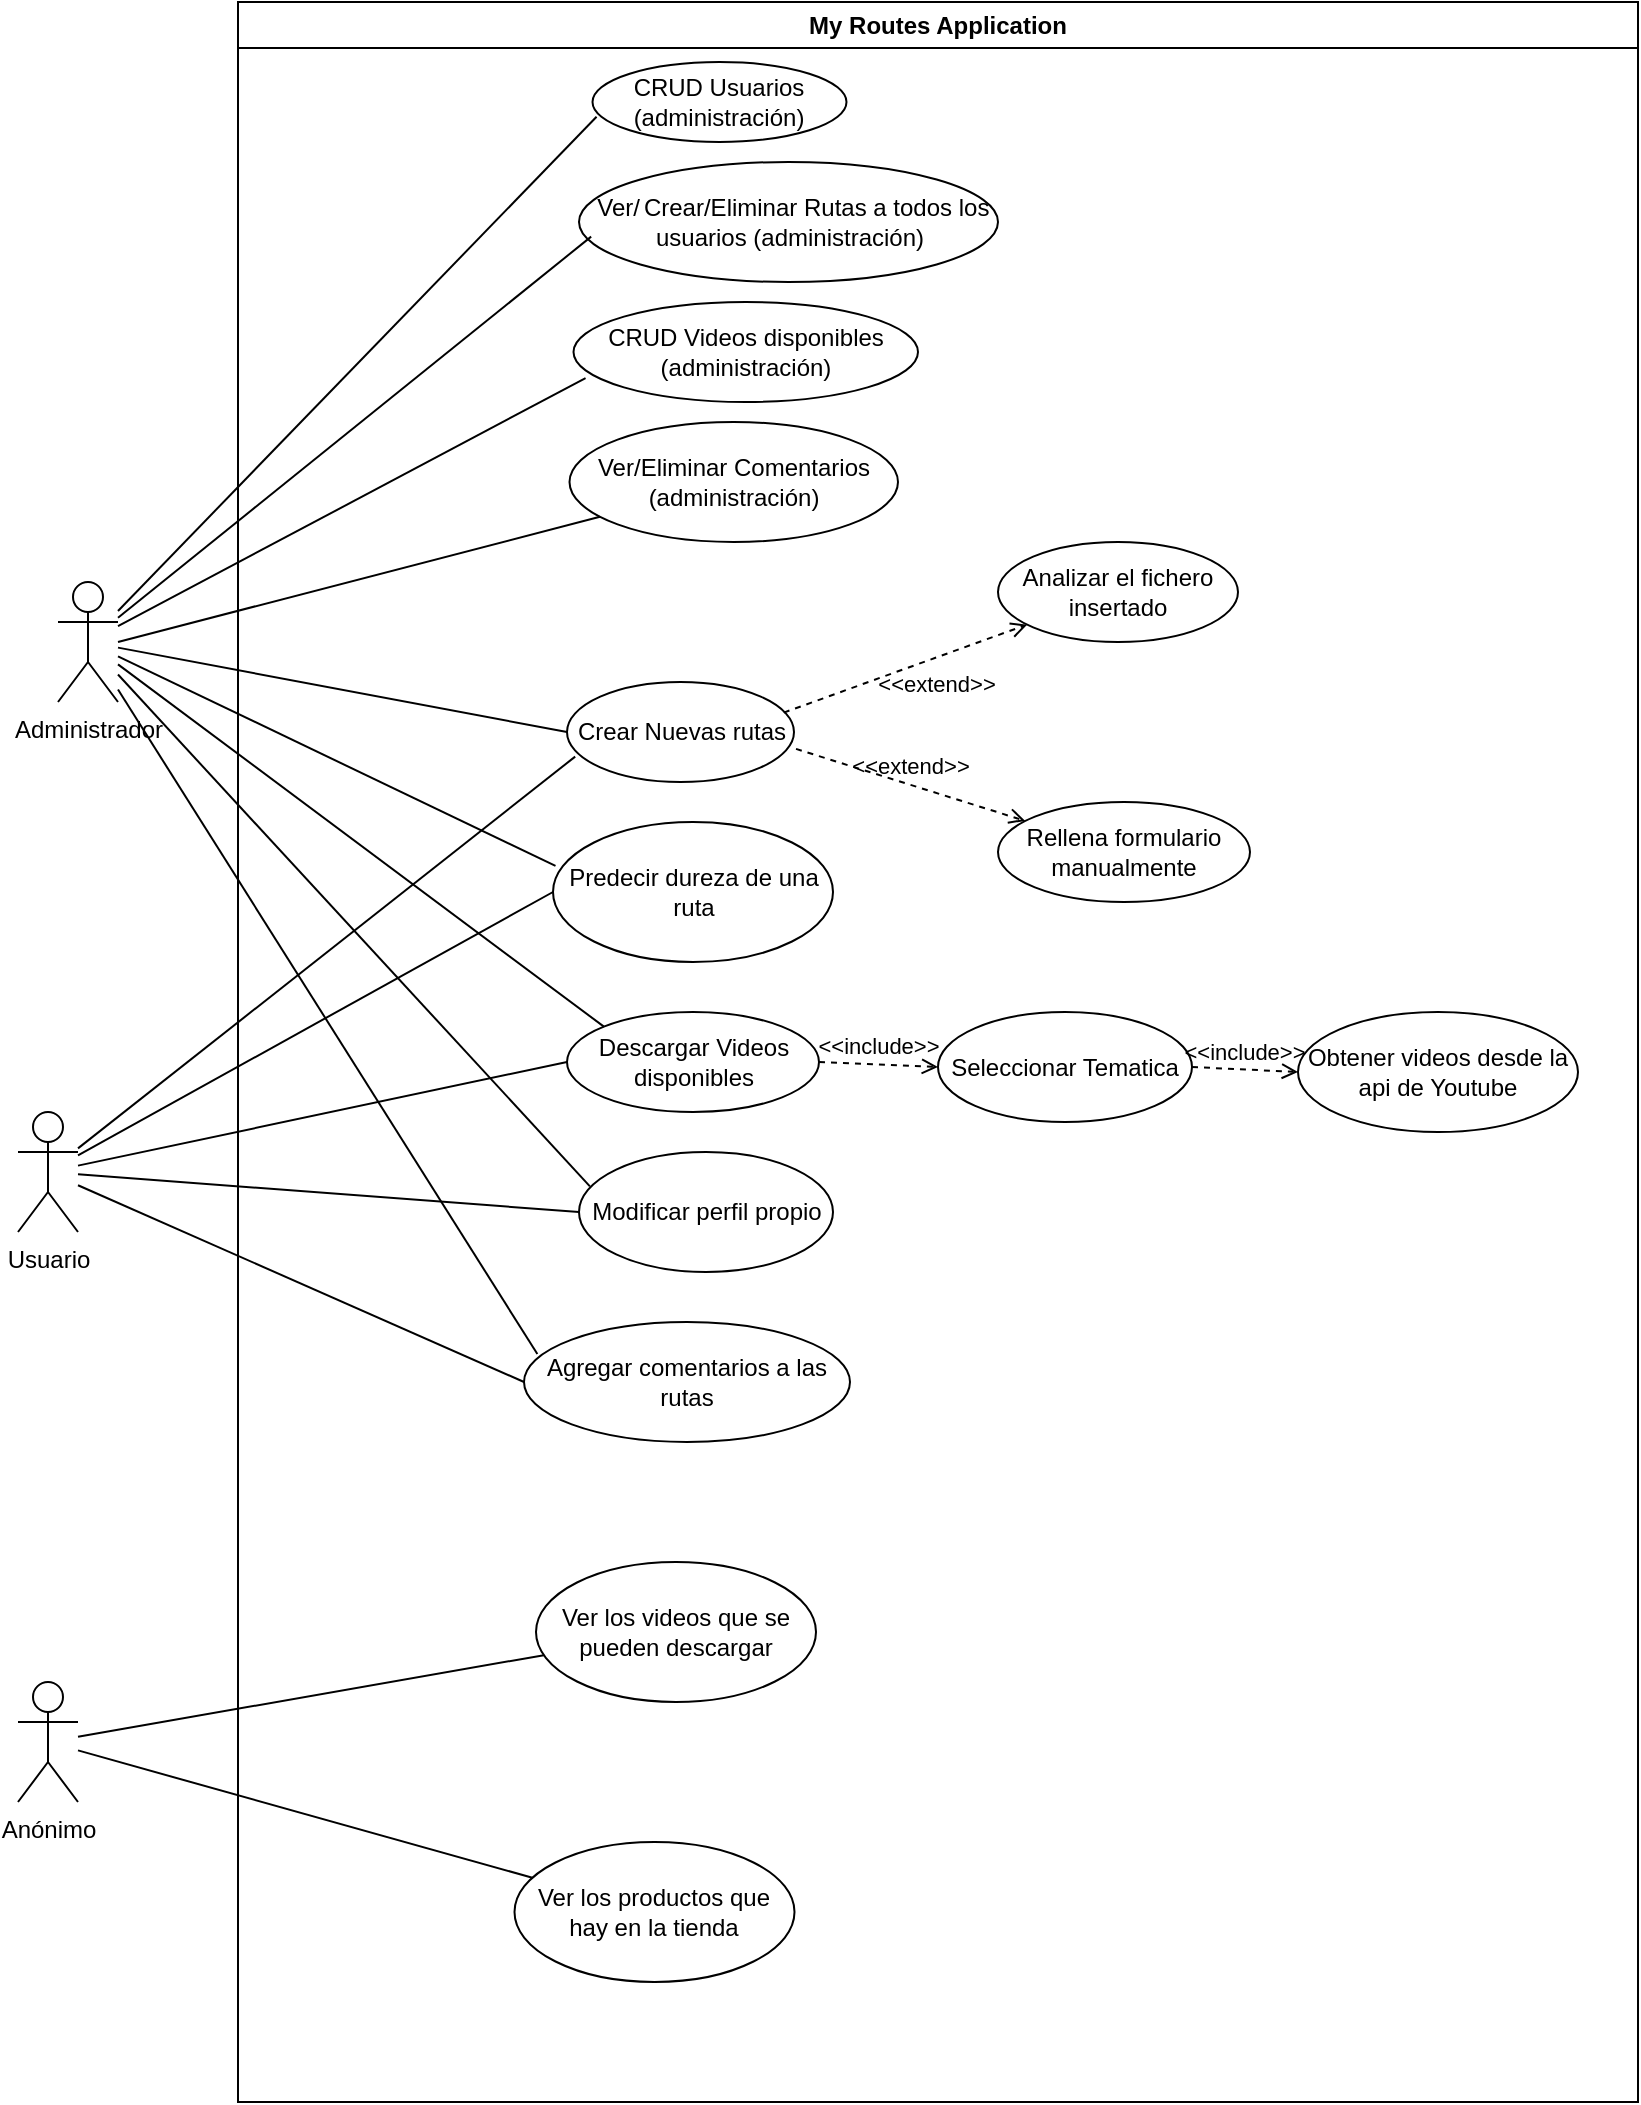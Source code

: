 <mxfile version="26.1.3">
  <diagram name="Página-1" id="NQmczlOZHtJDEI7Fcmhh">
    <mxGraphModel dx="2049" dy="1080" grid="1" gridSize="10" guides="1" tooltips="1" connect="1" arrows="1" fold="1" page="1" pageScale="1" pageWidth="827" pageHeight="1169" math="0" shadow="0">
      <root>
        <mxCell id="0" />
        <mxCell id="1" parent="0" />
        <mxCell id="V8hUtTH4Ydl_pZKpW47u-34" value="" style="endArrow=none;html=1;rounded=0;exitX=0.043;exitY=0.286;exitDx=0;exitDy=0;exitPerimeter=0;" parent="1" source="V8hUtTH4Ydl_pZKpW47u-31" target="V8hUtTH4Ydl_pZKpW47u-6" edge="1">
          <mxGeometry width="50" height="50" relative="1" as="geometry">
            <mxPoint x="220" y="760" as="sourcePoint" />
            <mxPoint x="80" y="440" as="targetPoint" />
          </mxGeometry>
        </mxCell>
        <mxCell id="V8hUtTH4Ydl_pZKpW47u-1" value="My Routes App&lt;span style=&quot;background-color: transparent; color: light-dark(rgb(0, 0, 0), rgb(255, 255, 255));&quot;&gt;lication&lt;/span&gt;" style="swimlane;whiteSpace=wrap;html=1;startSize=23;" parent="1" vertex="1">
          <mxGeometry x="120" y="10" width="700" height="1050" as="geometry">
            <mxRectangle x="280" y="50" width="110" height="30" as="alternateBounds" />
          </mxGeometry>
        </mxCell>
        <mxCell id="V8hUtTH4Ydl_pZKpW47u-2" value="CRUD Usuarios (administración&lt;span style=&quot;background-color: transparent; color: light-dark(rgb(0, 0, 0), rgb(255, 255, 255));&quot;&gt;)&lt;/span&gt;" style="ellipse;whiteSpace=wrap;html=1;" parent="V8hUtTH4Ydl_pZKpW47u-1" vertex="1">
          <mxGeometry x="177.25" y="30" width="127" height="40" as="geometry" />
        </mxCell>
        <mxCell id="V8hUtTH4Ydl_pZKpW47u-3" value="&amp;nbsp;Ver/&lt;span style=&quot;white-space: pre;&quot;&gt;&#x9;&lt;/span&gt;Crear/Eliminar Rutas a todos los usuarios (administración&lt;span style=&quot;color: light-dark(rgb(0, 0, 0), rgb(255, 255, 255)); background-color: transparent;&quot;&gt;)&lt;/span&gt;" style="ellipse;whiteSpace=wrap;html=1;" parent="V8hUtTH4Ydl_pZKpW47u-1" vertex="1">
          <mxGeometry x="170.5" y="80" width="209.5" height="60" as="geometry" />
        </mxCell>
        <mxCell id="V8hUtTH4Ydl_pZKpW47u-4" value="CRUD Videos disponibles&lt;div&gt;(administración&lt;span style=&quot;color: light-dark(rgb(0, 0, 0), rgb(255, 255, 255)); background-color: transparent;&quot;&gt;)&lt;/span&gt;&lt;/div&gt;" style="ellipse;whiteSpace=wrap;html=1;" parent="V8hUtTH4Ydl_pZKpW47u-1" vertex="1">
          <mxGeometry x="167.75" y="150" width="172.25" height="50" as="geometry" />
        </mxCell>
        <mxCell id="V8hUtTH4Ydl_pZKpW47u-20" value="Crear Nuevas rutas" style="ellipse;whiteSpace=wrap;html=1;" parent="V8hUtTH4Ydl_pZKpW47u-1" vertex="1">
          <mxGeometry x="164.5" y="340" width="113.5" height="50" as="geometry" />
        </mxCell>
        <mxCell id="V8hUtTH4Ydl_pZKpW47u-21" value="Predecir dureza de una ruta" style="ellipse;whiteSpace=wrap;html=1;" parent="V8hUtTH4Ydl_pZKpW47u-1" vertex="1">
          <mxGeometry x="157.5" y="410" width="140" height="70" as="geometry" />
        </mxCell>
        <mxCell id="V8hUtTH4Ydl_pZKpW47u-22" value="Descargar Videos disponibles" style="ellipse;whiteSpace=wrap;html=1;" parent="V8hUtTH4Ydl_pZKpW47u-1" vertex="1">
          <mxGeometry x="164.5" y="505" width="126" height="50" as="geometry" />
        </mxCell>
        <mxCell id="V8hUtTH4Ydl_pZKpW47u-31" value="Modificar perfil propio" style="ellipse;whiteSpace=wrap;html=1;" parent="V8hUtTH4Ydl_pZKpW47u-1" vertex="1">
          <mxGeometry x="170.5" y="575" width="127" height="60" as="geometry" />
        </mxCell>
        <mxCell id="V8hUtTH4Ydl_pZKpW47u-49" value="Seleccionar Tematica" style="ellipse;whiteSpace=wrap;html=1;" parent="V8hUtTH4Ydl_pZKpW47u-1" vertex="1">
          <mxGeometry x="350" y="505" width="127" height="55" as="geometry" />
        </mxCell>
        <mxCell id="V8hUtTH4Ydl_pZKpW47u-53" value="&amp;lt;&amp;lt;include&amp;gt;&amp;gt;" style="html=1;verticalAlign=bottom;labelBackgroundColor=none;endArrow=open;endFill=0;dashed=1;rounded=0;exitX=1;exitY=0.5;exitDx=0;exitDy=0;entryX=0;entryY=0.5;entryDx=0;entryDy=0;" parent="V8hUtTH4Ydl_pZKpW47u-1" source="V8hUtTH4Ydl_pZKpW47u-22" target="V8hUtTH4Ydl_pZKpW47u-49" edge="1">
          <mxGeometry width="160" relative="1" as="geometry">
            <mxPoint x="263" y="660" as="sourcePoint" />
            <mxPoint x="333" y="670" as="targetPoint" />
          </mxGeometry>
        </mxCell>
        <mxCell id="V8hUtTH4Ydl_pZKpW47u-48" value="Obtener videos desde la api de Youtube" style="ellipse;whiteSpace=wrap;html=1;" parent="V8hUtTH4Ydl_pZKpW47u-1" vertex="1">
          <mxGeometry x="530" y="505" width="140" height="60" as="geometry" />
        </mxCell>
        <mxCell id="V8hUtTH4Ydl_pZKpW47u-51" value="&amp;lt;&amp;lt;include&amp;gt;&amp;gt;" style="html=1;verticalAlign=bottom;labelBackgroundColor=none;endArrow=open;endFill=0;dashed=1;rounded=0;entryX=0;entryY=0.5;entryDx=0;entryDy=0;exitX=1;exitY=0.5;exitDx=0;exitDy=0;" parent="V8hUtTH4Ydl_pZKpW47u-1" source="V8hUtTH4Ydl_pZKpW47u-49" target="V8hUtTH4Ydl_pZKpW47u-48" edge="1">
          <mxGeometry width="160" relative="1" as="geometry">
            <mxPoint x="313" y="540" as="sourcePoint" />
            <mxPoint x="473" y="540" as="targetPoint" />
          </mxGeometry>
        </mxCell>
        <mxCell id="V8hUtTH4Ydl_pZKpW47u-54" value="Ver los videos que se pueden descargar" style="ellipse;whiteSpace=wrap;html=1;" parent="V8hUtTH4Ydl_pZKpW47u-1" vertex="1">
          <mxGeometry x="149" y="780" width="140" height="70" as="geometry" />
        </mxCell>
        <mxCell id="V8hUtTH4Ydl_pZKpW47u-55" value="Ver los productos que hay en la tienda" style="ellipse;whiteSpace=wrap;html=1;" parent="V8hUtTH4Ydl_pZKpW47u-1" vertex="1">
          <mxGeometry x="138.25" y="920" width="140" height="70" as="geometry" />
        </mxCell>
        <mxCell id="V8hUtTH4Ydl_pZKpW47u-80" value="Rellena formulario manualmente" style="ellipse;whiteSpace=wrap;html=1;" parent="V8hUtTH4Ydl_pZKpW47u-1" vertex="1">
          <mxGeometry x="380" y="400" width="126" height="50" as="geometry" />
        </mxCell>
        <mxCell id="V8hUtTH4Ydl_pZKpW47u-78" value="&amp;lt;&amp;lt;extend&amp;gt;&amp;gt;" style="html=1;verticalAlign=bottom;labelBackgroundColor=none;endArrow=open;endFill=0;dashed=1;rounded=0;exitX=1.009;exitY=0.669;exitDx=0;exitDy=0;exitPerimeter=0;" parent="V8hUtTH4Ydl_pZKpW47u-1" source="V8hUtTH4Ydl_pZKpW47u-20" target="V8hUtTH4Ydl_pZKpW47u-80" edge="1">
          <mxGeometry width="160" relative="1" as="geometry">
            <mxPoint x="313" y="560" as="sourcePoint" />
            <mxPoint x="313" y="510" as="targetPoint" />
          </mxGeometry>
        </mxCell>
        <mxCell id="V8hUtTH4Ydl_pZKpW47u-82" value="Analizar el fichero insertado" style="ellipse;whiteSpace=wrap;html=1;" parent="V8hUtTH4Ydl_pZKpW47u-1" vertex="1">
          <mxGeometry x="380" y="270" width="120" height="50" as="geometry" />
        </mxCell>
        <mxCell id="V8hUtTH4Ydl_pZKpW47u-83" value="&amp;lt;&amp;lt;extend&amp;gt;&amp;gt;" style="html=1;verticalAlign=bottom;labelBackgroundColor=none;endArrow=open;endFill=0;dashed=1;rounded=0;exitX=0.955;exitY=0.306;exitDx=0;exitDy=0;exitPerimeter=0;" parent="V8hUtTH4Ydl_pZKpW47u-1" source="V8hUtTH4Ydl_pZKpW47u-20" target="V8hUtTH4Ydl_pZKpW47u-82" edge="1">
          <mxGeometry x="0.147" y="-20" width="160" relative="1" as="geometry">
            <mxPoint x="233.996" y="434.977" as="sourcePoint" />
            <mxPoint x="329.42" y="410" as="targetPoint" />
            <mxPoint y="1" as="offset" />
          </mxGeometry>
        </mxCell>
        <mxCell id="NkJVlftam3NmSGtD9_YC-1" value="Agregar comentarios a las rutas" style="ellipse;whiteSpace=wrap;html=1;" vertex="1" parent="V8hUtTH4Ydl_pZKpW47u-1">
          <mxGeometry x="143" y="660" width="163" height="60" as="geometry" />
        </mxCell>
        <mxCell id="NkJVlftam3NmSGtD9_YC-4" value="Ver/Eliminar Comentarios (administración&lt;span style=&quot;color: light-dark(rgb(0, 0, 0), rgb(255, 255, 255)); background-color: transparent;&quot;&gt;)&lt;/span&gt;" style="ellipse;whiteSpace=wrap;html=1;" vertex="1" parent="V8hUtTH4Ydl_pZKpW47u-1">
          <mxGeometry x="165.75" y="210" width="164.25" height="60" as="geometry" />
        </mxCell>
        <mxCell id="V8hUtTH4Ydl_pZKpW47u-6" value="Administrador" style="shape=umlActor;verticalLabelPosition=bottom;verticalAlign=top;html=1;outlineConnect=0;" parent="1" vertex="1">
          <mxGeometry x="30" y="300" width="30" height="60" as="geometry" />
        </mxCell>
        <mxCell id="V8hUtTH4Ydl_pZKpW47u-15" value="" style="endArrow=none;html=1;rounded=0;entryX=0.016;entryY=0.684;entryDx=0;entryDy=0;entryPerimeter=0;" parent="1" source="V8hUtTH4Ydl_pZKpW47u-6" target="V8hUtTH4Ydl_pZKpW47u-2" edge="1">
          <mxGeometry width="50" height="50" relative="1" as="geometry">
            <mxPoint x="80" y="290" as="sourcePoint" />
            <mxPoint x="290" y="100" as="targetPoint" />
          </mxGeometry>
        </mxCell>
        <mxCell id="V8hUtTH4Ydl_pZKpW47u-16" value="" style="endArrow=none;html=1;rounded=0;entryX=0.029;entryY=0.622;entryDx=0;entryDy=0;entryPerimeter=0;" parent="1" source="V8hUtTH4Ydl_pZKpW47u-6" target="V8hUtTH4Ydl_pZKpW47u-3" edge="1">
          <mxGeometry width="50" height="50" relative="1" as="geometry">
            <mxPoint x="70" y="320" as="sourcePoint" />
            <mxPoint x="290" y="190" as="targetPoint" />
          </mxGeometry>
        </mxCell>
        <mxCell id="V8hUtTH4Ydl_pZKpW47u-19" value="Usuario" style="shape=umlActor;verticalLabelPosition=bottom;verticalAlign=top;html=1;outlineConnect=0;" parent="1" vertex="1">
          <mxGeometry x="10" y="565" width="30" height="60" as="geometry" />
        </mxCell>
        <mxCell id="V8hUtTH4Ydl_pZKpW47u-28" value="" style="endArrow=none;html=1;rounded=0;entryX=0;entryY=0.5;entryDx=0;entryDy=0;" parent="1" source="V8hUtTH4Ydl_pZKpW47u-6" target="V8hUtTH4Ydl_pZKpW47u-20" edge="1">
          <mxGeometry width="50" height="50" relative="1" as="geometry">
            <mxPoint x="120" y="370" as="sourcePoint" />
            <mxPoint x="260" y="450" as="targetPoint" />
          </mxGeometry>
        </mxCell>
        <mxCell id="V8hUtTH4Ydl_pZKpW47u-30" value="" style="endArrow=none;html=1;rounded=0;entryX=0;entryY=0;entryDx=0;entryDy=0;" parent="1" source="V8hUtTH4Ydl_pZKpW47u-6" target="V8hUtTH4Ydl_pZKpW47u-22" edge="1">
          <mxGeometry width="50" height="50" relative="1" as="geometry">
            <mxPoint x="100" y="420" as="sourcePoint" />
            <mxPoint x="270" y="640" as="targetPoint" />
          </mxGeometry>
        </mxCell>
        <mxCell id="V8hUtTH4Ydl_pZKpW47u-23" value="" style="endArrow=none;html=1;rounded=0;entryX=0;entryY=0.5;entryDx=0;entryDy=0;" parent="1" source="V8hUtTH4Ydl_pZKpW47u-19" target="V8hUtTH4Ydl_pZKpW47u-31" edge="1">
          <mxGeometry width="50" height="50" relative="1" as="geometry">
            <mxPoint x="80" y="620" as="sourcePoint" />
            <mxPoint x="260" y="700" as="targetPoint" />
          </mxGeometry>
        </mxCell>
        <mxCell id="V8hUtTH4Ydl_pZKpW47u-42" value="" style="endArrow=none;html=1;rounded=0;entryX=0.035;entryY=0.761;entryDx=0;entryDy=0;entryPerimeter=0;" parent="1" source="V8hUtTH4Ydl_pZKpW47u-6" target="V8hUtTH4Ydl_pZKpW47u-4" edge="1">
          <mxGeometry width="50" height="50" relative="1" as="geometry">
            <mxPoint x="60" y="330" as="sourcePoint" />
            <mxPoint x="280" y="280" as="targetPoint" />
          </mxGeometry>
        </mxCell>
        <mxCell id="V8hUtTH4Ydl_pZKpW47u-29" value="" style="endArrow=none;html=1;rounded=0;entryX=0.009;entryY=0.313;entryDx=0;entryDy=0;entryPerimeter=0;" parent="1" source="V8hUtTH4Ydl_pZKpW47u-6" target="V8hUtTH4Ydl_pZKpW47u-21" edge="1">
          <mxGeometry width="50" height="50" relative="1" as="geometry">
            <mxPoint x="110" y="390" as="sourcePoint" />
            <mxPoint x="270" y="550" as="targetPoint" />
          </mxGeometry>
        </mxCell>
        <mxCell id="V8hUtTH4Ydl_pZKpW47u-43" value="" style="endArrow=none;html=1;rounded=0;entryX=0;entryY=0.5;entryDx=0;entryDy=0;" parent="1" source="V8hUtTH4Ydl_pZKpW47u-19" target="V8hUtTH4Ydl_pZKpW47u-22" edge="1">
          <mxGeometry width="50" height="50" relative="1" as="geometry">
            <mxPoint x="550" y="550" as="sourcePoint" />
            <mxPoint x="600" y="500" as="targetPoint" />
          </mxGeometry>
        </mxCell>
        <mxCell id="V8hUtTH4Ydl_pZKpW47u-44" value="" style="endArrow=none;html=1;rounded=0;entryX=0;entryY=0.5;entryDx=0;entryDy=0;" parent="1" source="V8hUtTH4Ydl_pZKpW47u-19" target="V8hUtTH4Ydl_pZKpW47u-21" edge="1">
          <mxGeometry width="50" height="50" relative="1" as="geometry">
            <mxPoint x="550" y="550" as="sourcePoint" />
            <mxPoint x="600" y="500" as="targetPoint" />
          </mxGeometry>
        </mxCell>
        <mxCell id="V8hUtTH4Ydl_pZKpW47u-45" value="" style="endArrow=none;html=1;rounded=0;entryX=0.036;entryY=0.746;entryDx=0;entryDy=0;entryPerimeter=0;" parent="1" source="V8hUtTH4Ydl_pZKpW47u-19" target="V8hUtTH4Ydl_pZKpW47u-20" edge="1">
          <mxGeometry width="50" height="50" relative="1" as="geometry">
            <mxPoint x="550" y="550" as="sourcePoint" />
            <mxPoint x="600" y="500" as="targetPoint" />
          </mxGeometry>
        </mxCell>
        <mxCell id="V8hUtTH4Ydl_pZKpW47u-56" value="Anónimo" style="shape=umlActor;html=1;verticalLabelPosition=bottom;verticalAlign=top;align=center;" parent="1" vertex="1">
          <mxGeometry x="10" y="850" width="30" height="60" as="geometry" />
        </mxCell>
        <mxCell id="V8hUtTH4Ydl_pZKpW47u-57" value="" style="edgeStyle=none;html=1;endArrow=none;verticalAlign=bottom;rounded=0;" parent="1" source="V8hUtTH4Ydl_pZKpW47u-56" target="V8hUtTH4Ydl_pZKpW47u-54" edge="1">
          <mxGeometry width="160" relative="1" as="geometry">
            <mxPoint x="500" y="760" as="sourcePoint" />
            <mxPoint x="660" y="760" as="targetPoint" />
          </mxGeometry>
        </mxCell>
        <mxCell id="V8hUtTH4Ydl_pZKpW47u-58" value="" style="edgeStyle=none;html=1;endArrow=none;verticalAlign=bottom;rounded=0;" parent="1" source="V8hUtTH4Ydl_pZKpW47u-56" target="V8hUtTH4Ydl_pZKpW47u-55" edge="1">
          <mxGeometry width="160" relative="1" as="geometry">
            <mxPoint x="500" y="760" as="sourcePoint" />
            <mxPoint x="660" y="760" as="targetPoint" />
          </mxGeometry>
        </mxCell>
        <mxCell id="NkJVlftam3NmSGtD9_YC-2" value="" style="edgeStyle=none;html=1;endArrow=none;verticalAlign=bottom;rounded=0;entryX=0;entryY=0.5;entryDx=0;entryDy=0;" edge="1" parent="1" source="V8hUtTH4Ydl_pZKpW47u-19" target="NkJVlftam3NmSGtD9_YC-1">
          <mxGeometry width="160" relative="1" as="geometry">
            <mxPoint x="330" y="690" as="sourcePoint" />
            <mxPoint x="490" y="690" as="targetPoint" />
          </mxGeometry>
        </mxCell>
        <mxCell id="NkJVlftam3NmSGtD9_YC-3" value="" style="edgeStyle=none;html=1;endArrow=none;verticalAlign=bottom;rounded=0;entryX=0.041;entryY=0.267;entryDx=0;entryDy=0;entryPerimeter=0;" edge="1" parent="1" source="V8hUtTH4Ydl_pZKpW47u-6" target="NkJVlftam3NmSGtD9_YC-1">
          <mxGeometry width="160" relative="1" as="geometry">
            <mxPoint x="330" y="590" as="sourcePoint" />
            <mxPoint x="280" y="610" as="targetPoint" />
          </mxGeometry>
        </mxCell>
        <mxCell id="NkJVlftam3NmSGtD9_YC-5" value="" style="edgeStyle=none;html=1;endArrow=none;verticalAlign=bottom;rounded=0;" edge="1" parent="1" target="NkJVlftam3NmSGtD9_YC-4">
          <mxGeometry width="160" relative="1" as="geometry">
            <mxPoint x="60" y="330" as="sourcePoint" />
            <mxPoint x="490" y="210" as="targetPoint" />
          </mxGeometry>
        </mxCell>
      </root>
    </mxGraphModel>
  </diagram>
</mxfile>
